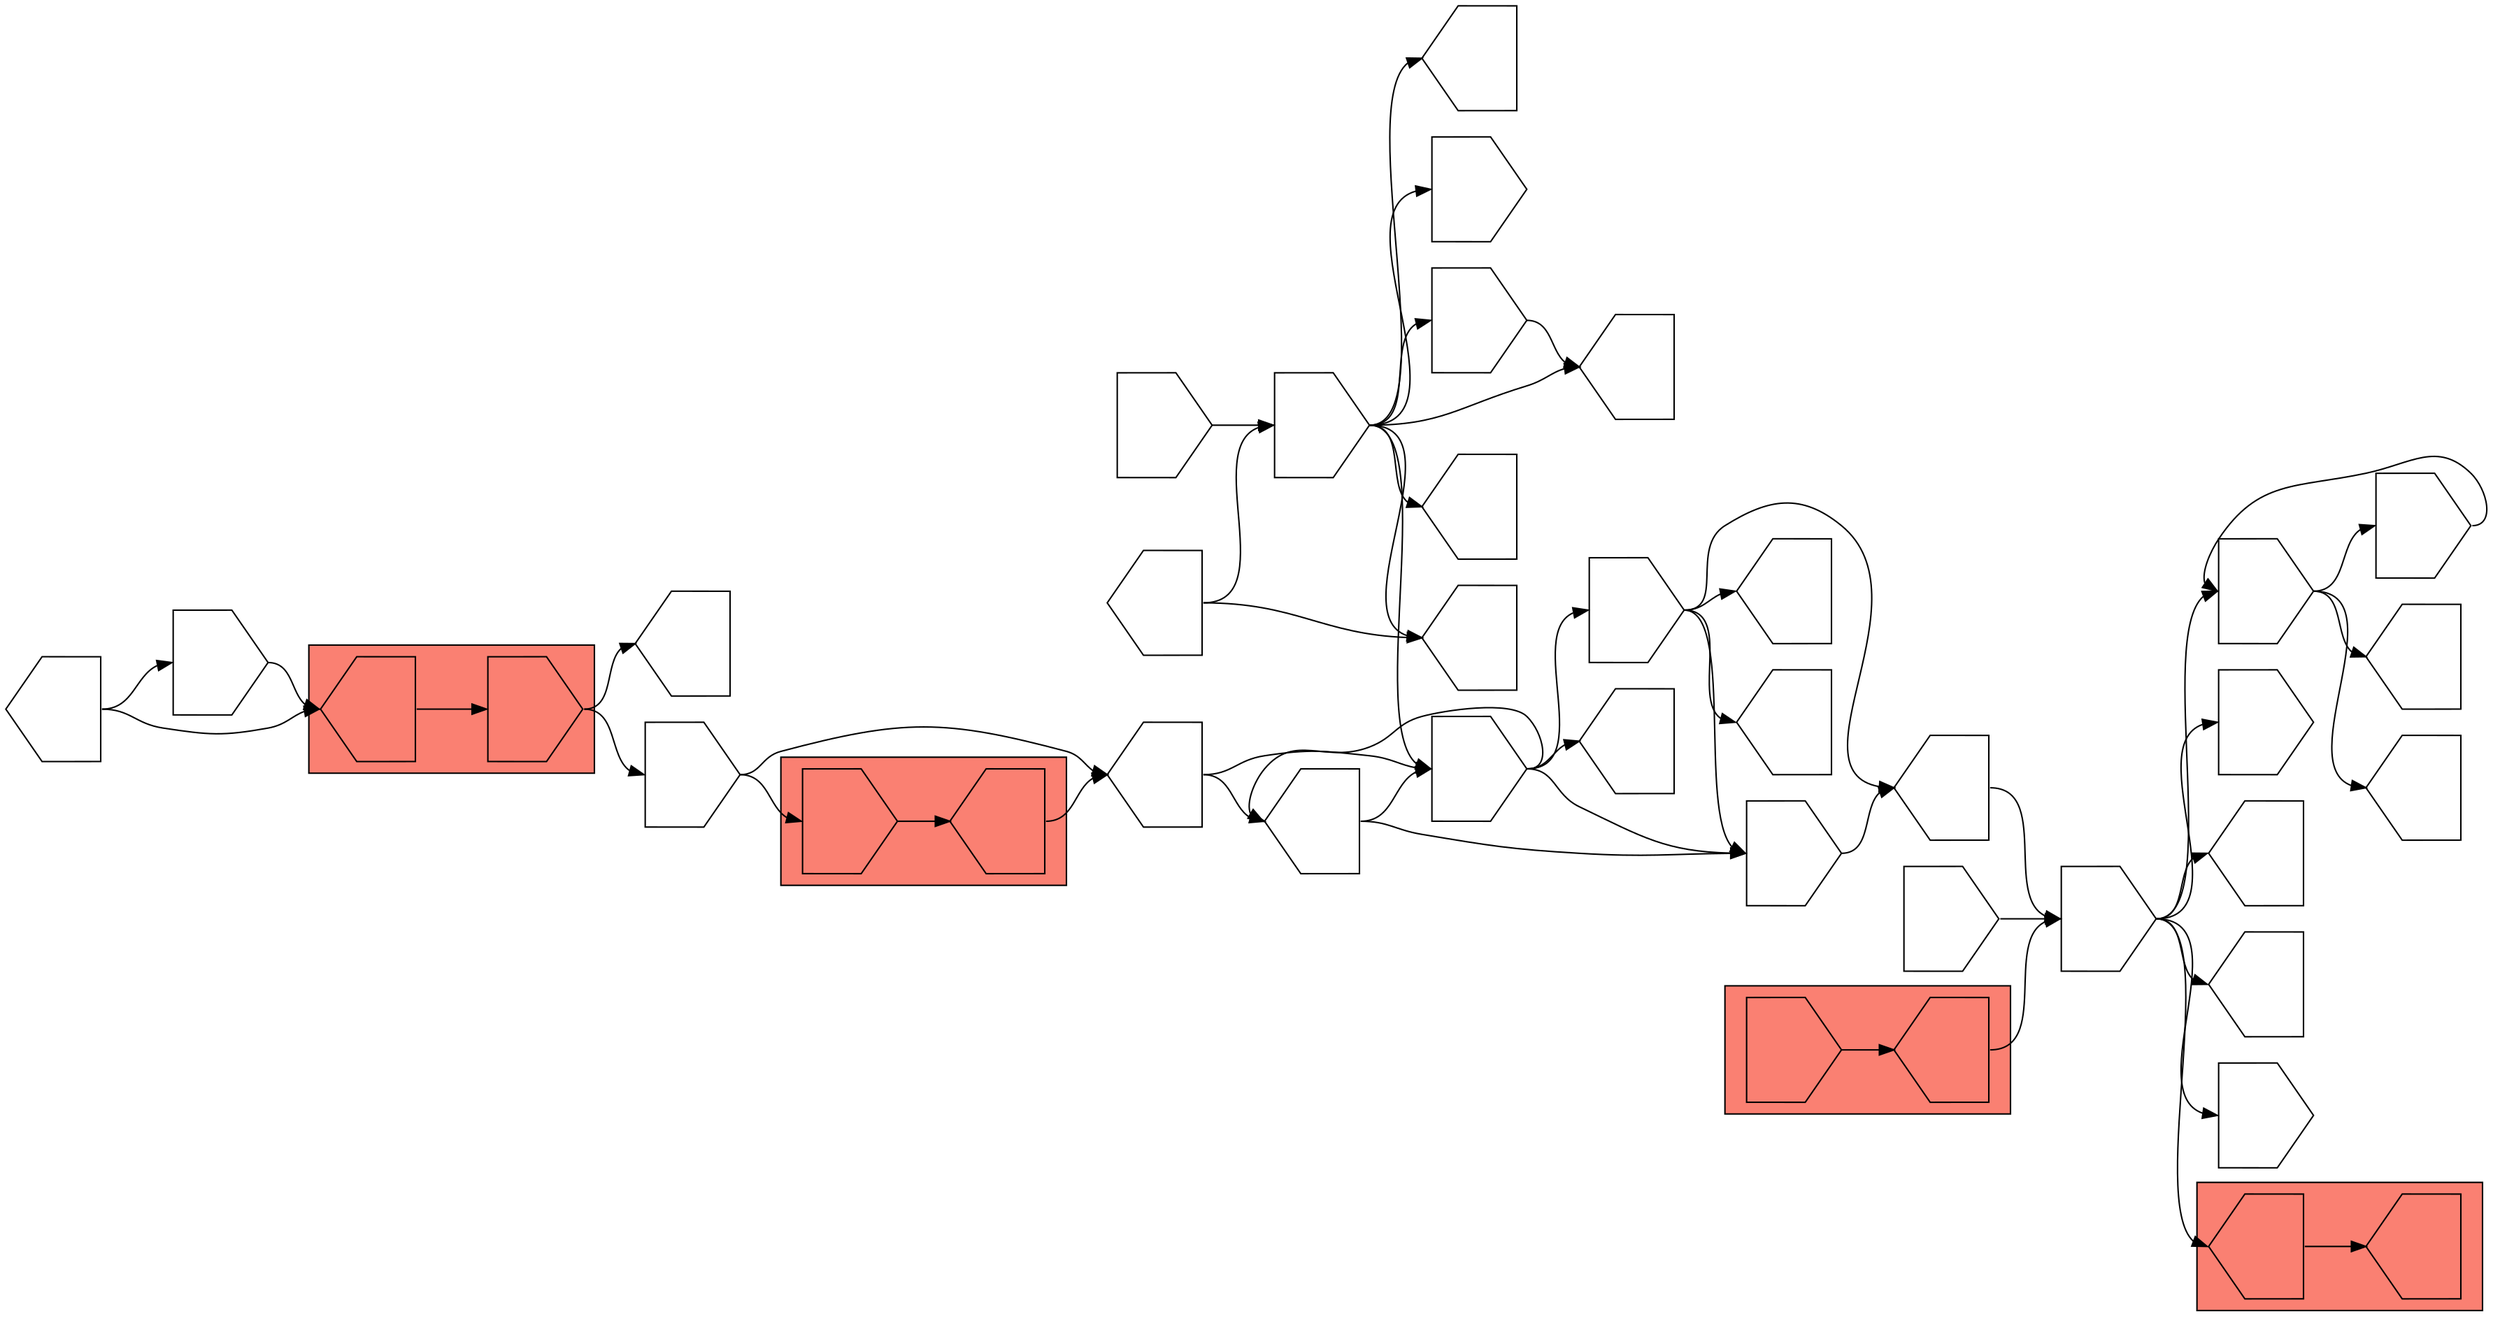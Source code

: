 digraph asm {
	rotate=90;
	edge [headport=n,tailport=s];
subgraph cluster_C21451_1286 {
	21451 [label="",height=1,width=1,shape=invhouse];
	1286 [label="",height=1,width=1,shape=house];
	style=filled;
	fillcolor=salmon;
}
subgraph cluster_C999_19873 {
	999 [label="",height=1,width=1,shape=house];
	19873 [label="",height=1,width=1,shape=house];
	style=filled;
	fillcolor=salmon;
}
subgraph cluster_C3813_4674 {
	3813 [label="",height=1,width=1,shape=invhouse];
	4674 [label="",height=1,width=1,shape=house];
	style=filled;
	fillcolor=salmon;
}
subgraph cluster_C16150_10120 {
	16150 [label="",height=1,width=1,shape=house];
	10120 [label="",height=1,width=1,shape=invhouse];
	style=filled;
	fillcolor=salmon;
}
	10550 [label="",height=1,width=1,shape=invhouse];
	407 [label="",height=1,width=1,shape=invhouse];
	10434 [label="",height=1,width=1,shape=house];
	11306 [label="",height=1,width=1,shape=house];
	13572 [label="",height=1,width=1,shape=invhouse];
	19281 [label="",height=1,width=1,shape=invhouse];
	4035 [label="",height=1,width=1,shape=house];
	12439 [label="",height=1,width=1,shape=invhouse];
	16881 [label="",height=1,width=1,shape=house];
	2686 [label="",height=1,width=1,shape=invhouse];
	16381 [label="",height=1,width=1,shape=house];
	5246 [label="",height=1,width=1,shape=invhouse];
	1577 [label="",height=1,width=1,shape=house];
	2054 [label="",height=1,width=1,shape=invhouse];
	11685 [label="",height=1,width=1,shape=house];
	14129 [label="",height=1,width=1,shape=invhouse];
	8657 [label="",height=1,width=1,shape=house];
	19116 [label="",height=1,width=1,shape=house];
	14572 [label="",height=1,width=1,shape=invhouse];
	1203 [label="",height=1,width=1,shape=house];
	1379 [label="",height=1,width=1,shape=house];
	1391 [label="",height=1,width=1,shape=house];
	1445 [label="",height=1,width=1,shape=house];
	2282 [label="",height=1,width=1,shape=house];
	19061 [label="",height=1,width=1,shape=invhouse];
	20015 [label="",height=1,width=1,shape=invhouse];
	8569 [label="",height=1,width=1,shape=invhouse];
	20570 [label="",height=1,width=1,shape=house];
	141 [label="",height=1,width=1,shape=invhouse];
	6017 [label="",height=1,width=1,shape=house];
	3780 [label="",height=1,width=1,shape=house];
	15471 [label="",height=1,width=1,shape=invhouse];
	21451 -> 1286
	1286 -> 10550
	10550 -> 407
	10550 -> 999
	10550 -> 10434
	10550 -> 11306
	10550 -> 13572
	10550 -> 19281
	999 -> 19873
	19281 -> 4035
	19281 -> 12439
	19281 -> 16881
	12439 -> 19281
	2686 -> 10550
	16381 -> 10550
	5246 -> 16381
	1577 -> 2054
	1577 -> 5246
	2054 -> 1577
	2054 -> 5246
	2054 -> 11685
	2054 -> 14129
	14129 -> 5246
	14129 -> 8657
	14129 -> 16381
	14129 -> 19116
	14572 -> 1203
	14572 -> 1391
	14572 -> 1445
	14572 -> 2054
	14572 -> 2282
	14572 -> 19061
	14572 -> 20015
	1379 -> 1203
	1379 -> 14572
	19061 -> 2282
	8569 -> 14572
	20570 -> 1577
	20570 -> 2054
	141 -> 3813
	141 -> 20570
	3813 -> 4674
	4674 -> 20570
	10120 -> 141
	10120 -> 6017
	16150 -> 10120
	3780 -> 15471
	3780 -> 16150
	15471 -> 16150
}
